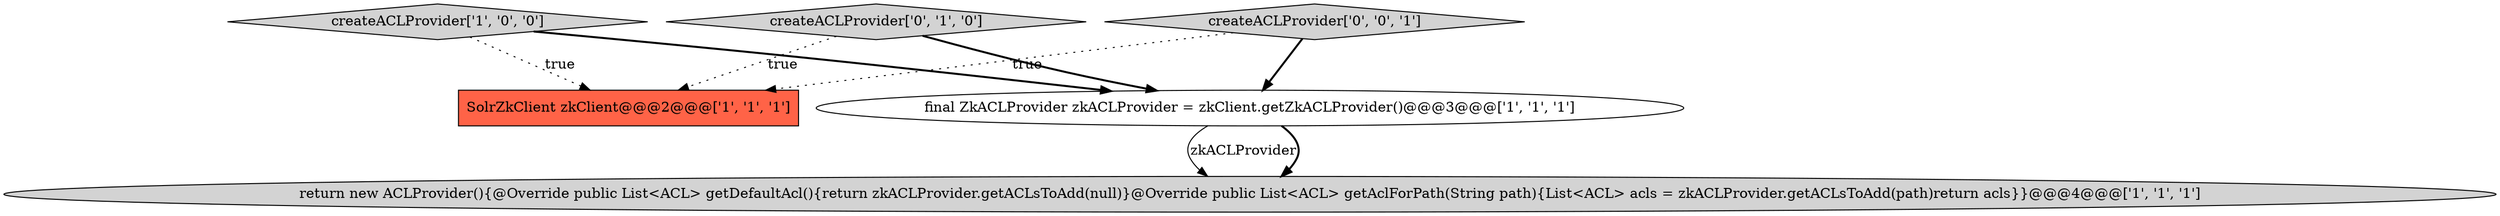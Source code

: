 digraph {
0 [style = filled, label = "return new ACLProvider(){@Override public List<ACL> getDefaultAcl(){return zkACLProvider.getACLsToAdd(null)}@Override public List<ACL> getAclForPath(String path){List<ACL> acls = zkACLProvider.getACLsToAdd(path)return acls}}@@@4@@@['1', '1', '1']", fillcolor = lightgray, shape = ellipse image = "AAA0AAABBB1BBB"];
1 [style = filled, label = "final ZkACLProvider zkACLProvider = zkClient.getZkACLProvider()@@@3@@@['1', '1', '1']", fillcolor = white, shape = ellipse image = "AAA0AAABBB1BBB"];
2 [style = filled, label = "SolrZkClient zkClient@@@2@@@['1', '1', '1']", fillcolor = tomato, shape = box image = "AAA0AAABBB1BBB"];
3 [style = filled, label = "createACLProvider['1', '0', '0']", fillcolor = lightgray, shape = diamond image = "AAA0AAABBB1BBB"];
5 [style = filled, label = "createACLProvider['0', '0', '1']", fillcolor = lightgray, shape = diamond image = "AAA0AAABBB3BBB"];
4 [style = filled, label = "createACLProvider['0', '1', '0']", fillcolor = lightgray, shape = diamond image = "AAA0AAABBB2BBB"];
5->1 [style = bold, label=""];
4->1 [style = bold, label=""];
1->0 [style = solid, label="zkACLProvider"];
1->0 [style = bold, label=""];
3->1 [style = bold, label=""];
4->2 [style = dotted, label="true"];
3->2 [style = dotted, label="true"];
5->2 [style = dotted, label="true"];
}
